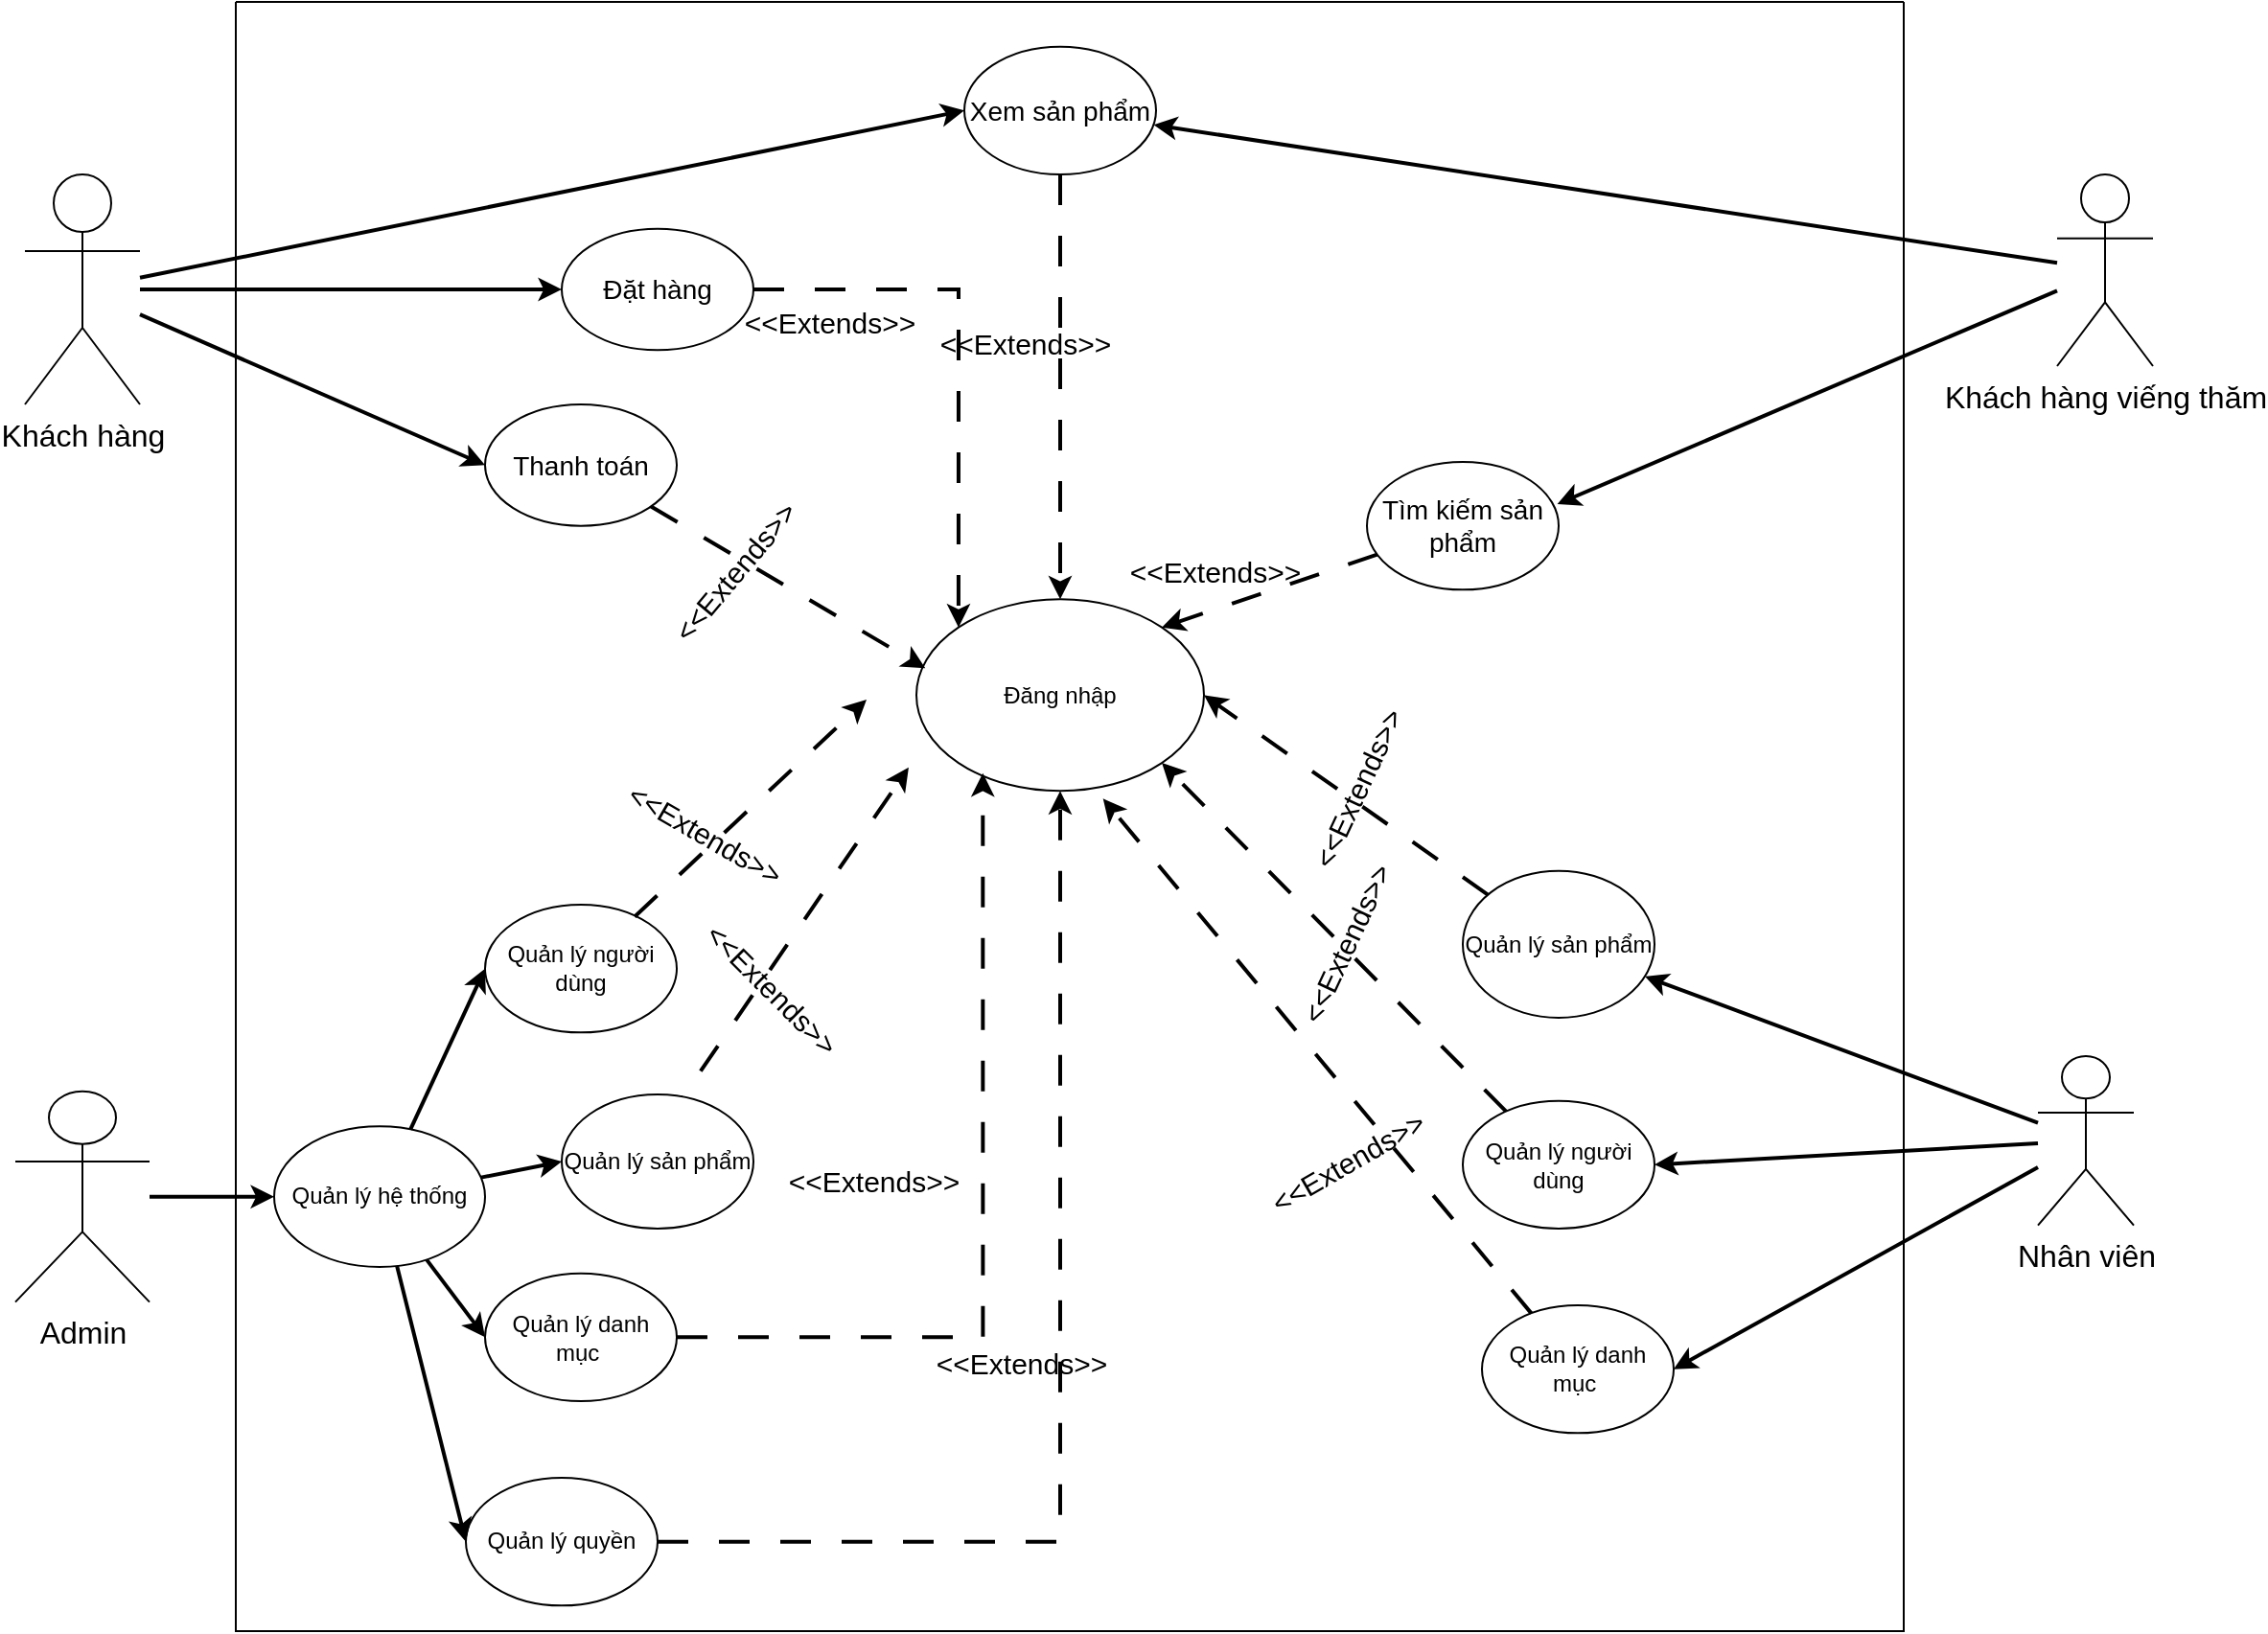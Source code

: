 <mxfile version="26.0.14" pages="2">
  <diagram name="Trang-1" id="SwO-m5Rw8wf9U1Pacy3l">
    <mxGraphModel dx="1750" dy="928" grid="1" gridSize="10" guides="1" tooltips="1" connect="1" arrows="1" fold="1" page="1" pageScale="1" pageWidth="1169" pageHeight="827" math="0" shadow="0">
      <root>
        <mxCell id="0" />
        <mxCell id="1" parent="0" />
        <mxCell id="01_1tB0qzMDV8nujFLj0-36" style="rounded=0;orthogonalLoop=1;jettySize=auto;html=1;entryX=0;entryY=0.5;entryDx=0;entryDy=0;strokeWidth=2;" edge="1" parent="1" source="01_1tB0qzMDV8nujFLj0-2" target="01_1tB0qzMDV8nujFLj0-32">
          <mxGeometry relative="1" as="geometry" />
        </mxCell>
        <mxCell id="01_1tB0qzMDV8nujFLj0-2" value="&lt;font style=&quot;font-size: 16px;&quot;&gt;Admin&lt;/font&gt;" style="shape=umlActor;verticalLabelPosition=bottom;verticalAlign=top;html=1;outlineConnect=0;" vertex="1" parent="1">
          <mxGeometry x="205" y="648.34" width="70" height="110" as="geometry" />
        </mxCell>
        <mxCell id="01_1tB0qzMDV8nujFLj0-23" style="rounded=0;orthogonalLoop=1;jettySize=auto;html=1;strokeWidth=2;" edge="1" parent="1" source="01_1tB0qzMDV8nujFLj0-15" target="01_1tB0qzMDV8nujFLj0-17">
          <mxGeometry relative="1" as="geometry" />
        </mxCell>
        <mxCell id="01_1tB0qzMDV8nujFLj0-34" style="rounded=0;orthogonalLoop=1;jettySize=auto;html=1;entryX=1;entryY=0.5;entryDx=0;entryDy=0;strokeWidth=2;" edge="1" parent="1" source="01_1tB0qzMDV8nujFLj0-15" target="01_1tB0qzMDV8nujFLj0-16">
          <mxGeometry relative="1" as="geometry" />
        </mxCell>
        <mxCell id="01_1tB0qzMDV8nujFLj0-35" style="rounded=0;orthogonalLoop=1;jettySize=auto;html=1;entryX=1;entryY=0.5;entryDx=0;entryDy=0;strokeWidth=2;" edge="1" parent="1" source="01_1tB0qzMDV8nujFLj0-15" target="01_1tB0qzMDV8nujFLj0-18">
          <mxGeometry relative="1" as="geometry" />
        </mxCell>
        <mxCell id="01_1tB0qzMDV8nujFLj0-15" value="&lt;font style=&quot;font-size: 16px;&quot;&gt;Nhân viên&lt;/font&gt;" style="shape=umlActor;verticalLabelPosition=bottom;verticalAlign=top;html=1;outlineConnect=0;" vertex="1" parent="1">
          <mxGeometry x="1260" y="630" width="50" height="88.34" as="geometry" />
        </mxCell>
        <mxCell id="01_1tB0qzMDV8nujFLj0-39" style="rounded=0;orthogonalLoop=1;jettySize=auto;html=1;entryX=0;entryY=0.5;entryDx=0;entryDy=0;strokeWidth=2;" edge="1" parent="1" source="01_1tB0qzMDV8nujFLj0-19" target="01_1tB0qzMDV8nujFLj0-38">
          <mxGeometry relative="1" as="geometry" />
        </mxCell>
        <mxCell id="01_1tB0qzMDV8nujFLj0-78" style="rounded=0;orthogonalLoop=1;jettySize=auto;html=1;entryX=0;entryY=0.5;entryDx=0;entryDy=0;strokeWidth=2;" edge="1" parent="1" source="01_1tB0qzMDV8nujFLj0-19" target="01_1tB0qzMDV8nujFLj0-77">
          <mxGeometry relative="1" as="geometry" />
        </mxCell>
        <mxCell id="01_1tB0qzMDV8nujFLj0-79" style="rounded=0;orthogonalLoop=1;jettySize=auto;html=1;entryX=0;entryY=0.5;entryDx=0;entryDy=0;strokeWidth=2;" edge="1" parent="1" source="01_1tB0qzMDV8nujFLj0-19" target="01_1tB0qzMDV8nujFLj0-28">
          <mxGeometry relative="1" as="geometry" />
        </mxCell>
        <mxCell id="01_1tB0qzMDV8nujFLj0-19" value="&lt;font style=&quot;font-size: 16px;&quot;&gt;Khách hàng&lt;/font&gt;" style="shape=umlActor;verticalLabelPosition=bottom;verticalAlign=top;html=1;outlineConnect=0;" vertex="1" parent="1">
          <mxGeometry x="210" y="170" width="60" height="120" as="geometry" />
        </mxCell>
        <mxCell id="01_1tB0qzMDV8nujFLj0-29" style="rounded=0;orthogonalLoop=1;jettySize=auto;html=1;strokeWidth=2;" edge="1" parent="1" source="01_1tB0qzMDV8nujFLj0-26" target="01_1tB0qzMDV8nujFLj0-28">
          <mxGeometry relative="1" as="geometry" />
        </mxCell>
        <mxCell id="01_1tB0qzMDV8nujFLj0-31" style="rounded=0;orthogonalLoop=1;jettySize=auto;html=1;entryX=0.993;entryY=0.33;entryDx=0;entryDy=0;strokeWidth=2;entryPerimeter=0;" edge="1" parent="1" source="01_1tB0qzMDV8nujFLj0-26" target="01_1tB0qzMDV8nujFLj0-30">
          <mxGeometry relative="1" as="geometry" />
        </mxCell>
        <mxCell id="01_1tB0qzMDV8nujFLj0-26" value="&lt;font style=&quot;font-size: 16px;&quot;&gt;Khách hàng viếng thăm&lt;/font&gt;" style="shape=umlActor;verticalLabelPosition=bottom;verticalAlign=top;html=1;outlineConnect=0;" vertex="1" parent="1">
          <mxGeometry x="1270" y="170" width="50" height="100" as="geometry" />
        </mxCell>
        <mxCell id="01_1tB0qzMDV8nujFLj0-45" value="&lt;font style=&quot;font-size: 15px;&quot;&gt;&amp;lt;&amp;lt;Extends&amp;gt;&amp;gt;&lt;/font&gt;" style="text;html=1;align=center;verticalAlign=middle;whiteSpace=wrap;rounded=0;rotation=30;" vertex="1" parent="1">
          <mxGeometry x="535" y="499.33" width="60" height="30" as="geometry" />
        </mxCell>
        <mxCell id="01_1tB0qzMDV8nujFLj0-51" value="" style="swimlane;startSize=0;" vertex="1" parent="1">
          <mxGeometry x="320" y="80" width="870" height="850" as="geometry" />
        </mxCell>
        <mxCell id="01_1tB0qzMDV8nujFLj0-5" value="Đăng nhập" style="ellipse;whiteSpace=wrap;html=1;" vertex="1" parent="01_1tB0qzMDV8nujFLj0-51">
          <mxGeometry x="355" y="311.67" width="150" height="100" as="geometry" />
        </mxCell>
        <mxCell id="01_1tB0qzMDV8nujFLj0-53" value="&lt;font style=&quot;font-size: 15px;&quot;&gt;&amp;lt;&amp;lt;Extends&amp;gt;&amp;gt;&lt;/font&gt;" style="text;html=1;align=center;verticalAlign=middle;whiteSpace=wrap;rounded=0;rotation=45;" vertex="1" parent="01_1tB0qzMDV8nujFLj0-51">
          <mxGeometry x="250" y="500" width="60" height="30" as="geometry" />
        </mxCell>
        <mxCell id="01_1tB0qzMDV8nujFLj0-52" style="rounded=0;orthogonalLoop=1;jettySize=auto;html=1;entryX=0;entryY=1;entryDx=0;entryDy=0;dashed=1;dashPattern=8 8;strokeWidth=2;exitX=1;exitY=0;exitDx=0;exitDy=0;" edge="1" parent="01_1tB0qzMDV8nujFLj0-51">
          <mxGeometry relative="1" as="geometry">
            <mxPoint x="224.355" y="584.251" as="sourcePoint" />
            <mxPoint x="350.967" y="399.355" as="targetPoint" />
          </mxGeometry>
        </mxCell>
        <mxCell id="01_1tB0qzMDV8nujFLj0-59" value="&lt;font style=&quot;font-size: 15px;&quot;&gt;&amp;lt;&amp;lt;Extends&amp;gt;&amp;gt;&lt;/font&gt;" style="text;html=1;align=center;verticalAlign=middle;whiteSpace=wrap;rounded=0;rotation=0;" vertex="1" parent="01_1tB0qzMDV8nujFLj0-51">
          <mxGeometry x="303" y="600" width="60" height="30" as="geometry" />
        </mxCell>
        <mxCell id="01_1tB0qzMDV8nujFLj0-66" style="edgeStyle=orthogonalEdgeStyle;rounded=0;orthogonalLoop=1;jettySize=auto;html=1;entryX=0.5;entryY=1;entryDx=0;entryDy=0;dashed=1;dashPattern=8 8;strokeWidth=2;" edge="1" parent="01_1tB0qzMDV8nujFLj0-51" source="01_1tB0qzMDV8nujFLj0-9" target="01_1tB0qzMDV8nujFLj0-5">
          <mxGeometry relative="1" as="geometry" />
        </mxCell>
        <mxCell id="01_1tB0qzMDV8nujFLj0-9" value="Quản lý quyền" style="ellipse;whiteSpace=wrap;html=1;" vertex="1" parent="01_1tB0qzMDV8nujFLj0-51">
          <mxGeometry x="120" y="770" width="100" height="66.67" as="geometry" />
        </mxCell>
        <mxCell id="01_1tB0qzMDV8nujFLj0-67" value="&lt;font style=&quot;font-size: 15px;&quot;&gt;&amp;lt;&amp;lt;Extends&amp;gt;&amp;gt;&lt;/font&gt;" style="text;html=1;align=center;verticalAlign=middle;whiteSpace=wrap;rounded=0;rotation=0;" vertex="1" parent="01_1tB0qzMDV8nujFLj0-51">
          <mxGeometry x="380" y="695" width="60" height="30" as="geometry" />
        </mxCell>
        <mxCell id="01_1tB0qzMDV8nujFLj0-69" value="&lt;font style=&quot;font-size: 15px;&quot;&gt;&amp;lt;&amp;lt;Extends&amp;gt;&amp;gt;&lt;/font&gt;" style="text;html=1;align=center;verticalAlign=middle;whiteSpace=wrap;rounded=0;rotation=-65;" vertex="1" parent="01_1tB0qzMDV8nujFLj0-51">
          <mxGeometry x="555" y="395" width="60" height="30" as="geometry" />
        </mxCell>
        <mxCell id="01_1tB0qzMDV8nujFLj0-75" value="&lt;font style=&quot;font-size: 15px;&quot;&gt;&amp;lt;&amp;lt;Extends&amp;gt;&amp;gt;&lt;/font&gt;" style="text;html=1;align=center;verticalAlign=middle;whiteSpace=wrap;rounded=0;rotation=-30;" vertex="1" parent="01_1tB0qzMDV8nujFLj0-51">
          <mxGeometry x="550" y="590" width="60" height="30" as="geometry" />
        </mxCell>
        <mxCell id="01_1tB0qzMDV8nujFLj0-32" value="Quản lý hệ thống" style="ellipse;whiteSpace=wrap;html=1;" vertex="1" parent="01_1tB0qzMDV8nujFLj0-51">
          <mxGeometry x="20" y="586.68" width="110" height="73.33" as="geometry" />
        </mxCell>
        <mxCell id="01_1tB0qzMDV8nujFLj0-43" style="rounded=0;orthogonalLoop=1;jettySize=auto;html=1;entryX=0;entryY=0.5;entryDx=0;entryDy=0;elbow=vertical;strokeWidth=2;" edge="1" parent="01_1tB0qzMDV8nujFLj0-51" source="01_1tB0qzMDV8nujFLj0-32" target="01_1tB0qzMDV8nujFLj0-9">
          <mxGeometry relative="1" as="geometry" />
        </mxCell>
        <mxCell id="01_1tB0qzMDV8nujFLj0-6" value="Quản lý người dùng&lt;span style=&quot;color: rgba(0, 0, 0, 0); font-family: monospace; font-size: 0px; text-align: start; text-wrap-mode: nowrap;&quot;&gt;%3CmxGraphModel%3E%3Croot%3E%3CmxCell%20id%3D%220%22%2F%3E%3CmxCell%20id%3D%221%22%20parent%3D%220%22%2F%3E%3CmxCell%20id%3D%222%22%20value%3D%22%C4%90%C4%83ng%20nh%E1%BA%ADp%22%20style%3D%22ellipse%3BwhiteSpace%3Dwrap%3Bhtml%3D1%3B%22%20vertex%3D%221%22%20parent%3D%221%22%3E%3CmxGeometry%20x%3D%22385%22%20y%3D%22331.66%22%20width%3D%22100%22%20height%3D%2266.67%22%20as%3D%22geometry%22%2F%3E%3C%2FmxCell%3E%3C%2Froot%3E%3C%2FmxGraphModel%3E&lt;/span&gt;&lt;span style=&quot;color: rgba(0, 0, 0, 0); font-family: monospace; font-size: 0px; text-align: start; text-wrap-mode: nowrap;&quot;&gt;%3CmxGraphModel%3E%3Croot%3E%3CmxCell%20id%3D%220%22%2F%3E%3CmxCell%20id%3D%221%22%20parent%3D%220%22%2F%3E%3CmxCell%20id%3D%222%22%20value%3D%22%C4%90%C4%83ng%20nh%E1%BA%ADp%22%20style%3D%22ellipse%3BwhiteSpace%3Dwrap%3Bhtml%3D1%3B%22%20vertex%3D%221%22%20parent%3D%221%22%3E%3CmxGeometry%20x%3D%22385%22%20y%3D%22331.66%22%20width%3D%22100%22%20height%3D%2266.67%22%20as%3D%22geometry%22%2F%3E%3C%2FmxCell%3E%3C%2Froot%3E%3C%2FmxGraphModel%3E&lt;/span&gt;" style="ellipse;whiteSpace=wrap;html=1;" vertex="1" parent="01_1tB0qzMDV8nujFLj0-51">
          <mxGeometry x="130" y="471.0" width="100" height="66.67" as="geometry" />
        </mxCell>
        <mxCell id="01_1tB0qzMDV8nujFLj0-40" style="rounded=0;orthogonalLoop=1;jettySize=auto;html=1;entryX=0;entryY=0.5;entryDx=0;entryDy=0;strokeWidth=2;" edge="1" parent="01_1tB0qzMDV8nujFLj0-51" source="01_1tB0qzMDV8nujFLj0-32" target="01_1tB0qzMDV8nujFLj0-6">
          <mxGeometry relative="1" as="geometry" />
        </mxCell>
        <mxCell id="01_1tB0qzMDV8nujFLj0-44" style="rounded=0;orthogonalLoop=1;jettySize=auto;html=1;entryX=0;entryY=0.5;entryDx=0;entryDy=0;dashed=1;dashPattern=8 8;strokeWidth=2;" edge="1" parent="01_1tB0qzMDV8nujFLj0-51">
          <mxGeometry relative="1" as="geometry">
            <mxPoint x="208.063" y="477.21" as="sourcePoint" />
            <mxPoint x="329" y="364" as="targetPoint" />
          </mxGeometry>
        </mxCell>
        <mxCell id="01_1tB0qzMDV8nujFLj0-7" value="Quản lý sản phẩm" style="ellipse;whiteSpace=wrap;html=1;" vertex="1" parent="01_1tB0qzMDV8nujFLj0-51">
          <mxGeometry x="170" y="570" width="100" height="70" as="geometry" />
        </mxCell>
        <mxCell id="01_1tB0qzMDV8nujFLj0-41" style="rounded=0;orthogonalLoop=1;jettySize=auto;html=1;entryX=0;entryY=0.5;entryDx=0;entryDy=0;strokeWidth=2;" edge="1" parent="01_1tB0qzMDV8nujFLj0-51" source="01_1tB0qzMDV8nujFLj0-32" target="01_1tB0qzMDV8nujFLj0-7">
          <mxGeometry relative="1" as="geometry" />
        </mxCell>
        <mxCell id="01_1tB0qzMDV8nujFLj0-8" value="Quản lý danh mục&amp;nbsp;" style="ellipse;whiteSpace=wrap;html=1;" vertex="1" parent="01_1tB0qzMDV8nujFLj0-51">
          <mxGeometry x="130" y="663.33" width="100" height="66.67" as="geometry" />
        </mxCell>
        <mxCell id="01_1tB0qzMDV8nujFLj0-42" style="rounded=0;orthogonalLoop=1;jettySize=auto;html=1;entryX=0;entryY=0.5;entryDx=0;entryDy=0;strokeWidth=2;" edge="1" parent="01_1tB0qzMDV8nujFLj0-51" source="01_1tB0qzMDV8nujFLj0-32" target="01_1tB0qzMDV8nujFLj0-8">
          <mxGeometry relative="1" as="geometry" />
        </mxCell>
        <mxCell id="01_1tB0qzMDV8nujFLj0-58" style="edgeStyle=orthogonalEdgeStyle;rounded=0;orthogonalLoop=1;jettySize=auto;html=1;entryX=0.231;entryY=0.907;entryDx=0;entryDy=0;entryPerimeter=0;dashed=1;dashPattern=8 8;strokeWidth=2;" edge="1" parent="01_1tB0qzMDV8nujFLj0-51" source="01_1tB0qzMDV8nujFLj0-8" target="01_1tB0qzMDV8nujFLj0-5">
          <mxGeometry relative="1" as="geometry" />
        </mxCell>
        <mxCell id="01_1tB0qzMDV8nujFLj0-86" style="edgeStyle=orthogonalEdgeStyle;rounded=0;orthogonalLoop=1;jettySize=auto;html=1;entryX=0;entryY=0;entryDx=0;entryDy=0;dashed=1;dashPattern=8 8;strokeWidth=2;" edge="1" parent="01_1tB0qzMDV8nujFLj0-51" source="01_1tB0qzMDV8nujFLj0-38" target="01_1tB0qzMDV8nujFLj0-5">
          <mxGeometry relative="1" as="geometry" />
        </mxCell>
        <mxCell id="01_1tB0qzMDV8nujFLj0-38" value="&lt;font style=&quot;font-size: 14px;&quot;&gt;Đặt hàng&lt;/font&gt;" style="ellipse;whiteSpace=wrap;html=1;" vertex="1" parent="01_1tB0qzMDV8nujFLj0-51">
          <mxGeometry x="170" y="118.33" width="100" height="63.33" as="geometry" />
        </mxCell>
        <mxCell id="01_1tB0qzMDV8nujFLj0-84" style="rounded=0;orthogonalLoop=1;jettySize=auto;html=1;entryX=1;entryY=0;entryDx=0;entryDy=0;dashed=1;dashPattern=8 8;strokeWidth=2;" edge="1" parent="01_1tB0qzMDV8nujFLj0-51" source="01_1tB0qzMDV8nujFLj0-30" target="01_1tB0qzMDV8nujFLj0-5">
          <mxGeometry relative="1" as="geometry" />
        </mxCell>
        <mxCell id="01_1tB0qzMDV8nujFLj0-30" value="&lt;font style=&quot;font-size: 14px;&quot;&gt;Tìm kiếm sản phẩm&lt;/font&gt;" style="ellipse;whiteSpace=wrap;html=1;" vertex="1" parent="01_1tB0qzMDV8nujFLj0-51">
          <mxGeometry x="590" y="240.0" width="100" height="66.67" as="geometry" />
        </mxCell>
        <mxCell id="01_1tB0qzMDV8nujFLj0-81" style="rounded=0;orthogonalLoop=1;jettySize=auto;html=1;entryX=0.5;entryY=0;entryDx=0;entryDy=0;dashed=1;dashPattern=8 8;strokeWidth=2;" edge="1" parent="01_1tB0qzMDV8nujFLj0-51" source="01_1tB0qzMDV8nujFLj0-28" target="01_1tB0qzMDV8nujFLj0-5">
          <mxGeometry relative="1" as="geometry" />
        </mxCell>
        <mxCell id="01_1tB0qzMDV8nujFLj0-28" value="&lt;font style=&quot;font-size: 14px;&quot;&gt;Xem sản phẩm&lt;/font&gt;" style="ellipse;whiteSpace=wrap;html=1;" vertex="1" parent="01_1tB0qzMDV8nujFLj0-51">
          <mxGeometry x="380" y="23.33" width="100" height="66.67" as="geometry" />
        </mxCell>
        <mxCell id="01_1tB0qzMDV8nujFLj0-77" value="&lt;font style=&quot;font-size: 14px;&quot;&gt;Thanh toán&lt;/font&gt;" style="ellipse;whiteSpace=wrap;html=1;" vertex="1" parent="01_1tB0qzMDV8nujFLj0-51">
          <mxGeometry x="130" y="210" width="100" height="63.33" as="geometry" />
        </mxCell>
        <mxCell id="01_1tB0qzMDV8nujFLj0-82" value="&lt;font style=&quot;font-size: 15px;&quot;&gt;&amp;lt;&amp;lt;Extends&amp;gt;&amp;gt;&lt;/font&gt;" style="text;html=1;align=center;verticalAlign=middle;whiteSpace=wrap;rounded=0;rotation=0;" vertex="1" parent="01_1tB0qzMDV8nujFLj0-51">
          <mxGeometry x="382" y="163" width="60" height="30" as="geometry" />
        </mxCell>
        <mxCell id="01_1tB0qzMDV8nujFLj0-85" value="&lt;font style=&quot;font-size: 15px;&quot;&gt;&amp;lt;&amp;lt;Extends&amp;gt;&amp;gt;&lt;/font&gt;" style="text;html=1;align=center;verticalAlign=middle;whiteSpace=wrap;rounded=0;rotation=0;" vertex="1" parent="01_1tB0qzMDV8nujFLj0-51">
          <mxGeometry x="481" y="281.67" width="60" height="30" as="geometry" />
        </mxCell>
        <mxCell id="01_1tB0qzMDV8nujFLj0-87" value="&lt;font style=&quot;font-size: 15px;&quot;&gt;&amp;lt;&amp;lt;Extends&amp;gt;&amp;gt;&lt;/font&gt;" style="text;html=1;align=center;verticalAlign=middle;whiteSpace=wrap;rounded=0;rotation=0;" vertex="1" parent="01_1tB0qzMDV8nujFLj0-51">
          <mxGeometry x="280" y="151.66" width="60" height="30" as="geometry" />
        </mxCell>
        <mxCell id="01_1tB0qzMDV8nujFLj0-88" style="rounded=0;orthogonalLoop=1;jettySize=auto;html=1;entryX=0.031;entryY=0.36;entryDx=0;entryDy=0;entryPerimeter=0;dashed=1;dashPattern=8 8;strokeWidth=2;" edge="1" parent="01_1tB0qzMDV8nujFLj0-51" source="01_1tB0qzMDV8nujFLj0-77" target="01_1tB0qzMDV8nujFLj0-5">
          <mxGeometry relative="1" as="geometry" />
        </mxCell>
        <mxCell id="01_1tB0qzMDV8nujFLj0-90" value="&lt;font style=&quot;font-size: 15px;&quot;&gt;&amp;lt;&amp;lt;Extends&amp;gt;&amp;gt;&lt;/font&gt;" style="text;html=1;align=center;verticalAlign=middle;whiteSpace=wrap;rounded=0;rotation=-50;" vertex="1" parent="01_1tB0qzMDV8nujFLj0-51">
          <mxGeometry x="230" y="281.67" width="60" height="30" as="geometry" />
        </mxCell>
        <mxCell id="01_1tB0qzMDV8nujFLj0-17" value="Quản lý sản phẩm" style="ellipse;whiteSpace=wrap;html=1;" vertex="1" parent="01_1tB0qzMDV8nujFLj0-51">
          <mxGeometry x="640" y="453.33" width="100" height="76.67" as="geometry" />
        </mxCell>
        <mxCell id="01_1tB0qzMDV8nujFLj0-68" style="rounded=0;orthogonalLoop=1;jettySize=auto;html=1;entryX=1;entryY=0.5;entryDx=0;entryDy=0;strokeWidth=2;dashed=1;dashPattern=8 8;" edge="1" parent="01_1tB0qzMDV8nujFLj0-51" source="01_1tB0qzMDV8nujFLj0-17" target="01_1tB0qzMDV8nujFLj0-5">
          <mxGeometry relative="1" as="geometry" />
        </mxCell>
        <mxCell id="01_1tB0qzMDV8nujFLj0-16" value="Quản lý người dùng&lt;span style=&quot;color: rgba(0, 0, 0, 0); font-family: monospace; font-size: 0px; text-align: start; text-wrap-mode: nowrap;&quot;&gt;%3CmxGraphModel%3E%3Croot%3E%3CmxCell%20id%3D%220%22%2F%3E%3CmxCell%20id%3D%221%22%20parent%3D%220%22%2F%3E%3CmxCell%20id%3D%222%22%20value%3D%22%C4%90%C4%83ng%20nh%E1%BA%ADp%22%20style%3D%22ellipse%3BwhiteSpace%3Dwrap%3Bhtml%3D1%3B%22%20vertex%3D%221%22%20parent%3D%221%22%3E%3CmxGeometry%20x%3D%22385%22%20y%3D%22331.66%22%20width%3D%22100%22%20height%3D%2266.67%22%20as%3D%22geometry%22%2F%3E%3C%2FmxCell%3E%3C%2Froot%3E%3C%2FmxGraphModel%3E&lt;/span&gt;&lt;span style=&quot;color: rgba(0, 0, 0, 0); font-family: monospace; font-size: 0px; text-align: start; text-wrap-mode: nowrap;&quot;&gt;%3CmxGraphModel%3E%3Croot%3E%3CmxCell%20id%3D%220%22%2F%3E%3CmxCell%20id%3D%221%22%20parent%3D%220%22%2F%3E%3CmxCell%20id%3D%222%22%20value%3D%22%C4%90%C4%83ng%20nh%E1%BA%ADp%22%20style%3D%22ellipse%3BwhiteSpace%3Dwrap%3Bhtml%3D1%3B%22%20vertex%3D%221%22%20parent%3D%221%22%3E%3CmxGeometry%20x%3D%22385%22%20y%3D%22331.66%22%20width%3D%22100%22%20height%3D%2266.67%22%20as%3D%22geometry%22%2F%3E%3C%2FmxCell%3E%3C%2Froot%3E%3C%2FmxGraphModel%3E&lt;/span&gt;" style="ellipse;whiteSpace=wrap;html=1;" vertex="1" parent="01_1tB0qzMDV8nujFLj0-51">
          <mxGeometry x="640" y="573.33" width="100" height="66.67" as="geometry" />
        </mxCell>
        <mxCell id="01_1tB0qzMDV8nujFLj0-72" style="rounded=0;orthogonalLoop=1;jettySize=auto;html=1;entryX=1;entryY=1;entryDx=0;entryDy=0;dashed=1;dashPattern=8 8;strokeWidth=2;" edge="1" parent="01_1tB0qzMDV8nujFLj0-51" source="01_1tB0qzMDV8nujFLj0-16" target="01_1tB0qzMDV8nujFLj0-5">
          <mxGeometry relative="1" as="geometry" />
        </mxCell>
        <mxCell id="01_1tB0qzMDV8nujFLj0-18" value="Quản lý danh mục&amp;nbsp;" style="ellipse;whiteSpace=wrap;html=1;" vertex="1" parent="01_1tB0qzMDV8nujFLj0-51">
          <mxGeometry x="650" y="680" width="100" height="66.67" as="geometry" />
        </mxCell>
        <mxCell id="01_1tB0qzMDV8nujFLj0-74" style="rounded=0;orthogonalLoop=1;jettySize=auto;html=1;entryX=0.649;entryY=1.04;entryDx=0;entryDy=0;entryPerimeter=0;dashed=1;dashPattern=8 8;strokeWidth=2;" edge="1" parent="01_1tB0qzMDV8nujFLj0-51" source="01_1tB0qzMDV8nujFLj0-18" target="01_1tB0qzMDV8nujFLj0-5">
          <mxGeometry relative="1" as="geometry" />
        </mxCell>
        <mxCell id="01_1tB0qzMDV8nujFLj0-73" value="&lt;font style=&quot;font-size: 15px;&quot;&gt;&amp;lt;&amp;lt;Extends&amp;gt;&amp;gt;&lt;/font&gt;" style="text;html=1;align=center;verticalAlign=middle;whiteSpace=wrap;rounded=0;rotation=-65;" vertex="1" parent="1">
          <mxGeometry x="869" y="556" width="60" height="30" as="geometry" />
        </mxCell>
      </root>
    </mxGraphModel>
  </diagram>
  <diagram id="wgFoUvSS3hWP_ZwZIbHJ" name="Trang-2">
    <mxGraphModel dx="2003" dy="788" grid="1" gridSize="10" guides="1" tooltips="1" connect="1" arrows="1" fold="1" page="1" pageScale="1" pageWidth="1654" pageHeight="1169" math="0" shadow="0">
      <root>
        <mxCell id="0" />
        <mxCell id="1" parent="0" />
        <mxCell id="VwL-h07WiOJzZdnzvyPo-7" value="Biểu đồ hoạt động xóa sản phẩm" style="swimlane;childLayout=stackLayout;resizeParent=1;resizeParentMax=0;startSize=20;html=1;" vertex="1" parent="1">
          <mxGeometry x="480" y="240" width="560" height="800" as="geometry" />
        </mxCell>
        <mxCell id="VwL-h07WiOJzZdnzvyPo-8" value="Admin, nhân viên" style="swimlane;startSize=20;html=1;" vertex="1" parent="VwL-h07WiOJzZdnzvyPo-7">
          <mxGeometry y="20" width="220" height="780" as="geometry" />
        </mxCell>
        <mxCell id="VwL-h07WiOJzZdnzvyPo-15" style="edgeStyle=orthogonalEdgeStyle;rounded=0;orthogonalLoop=1;jettySize=auto;html=1;entryX=0.5;entryY=0;entryDx=0;entryDy=0;strokeColor=#FF0000;" edge="1" parent="VwL-h07WiOJzZdnzvyPo-8" source="VwL-h07WiOJzZdnzvyPo-11" target="VwL-h07WiOJzZdnzvyPo-13">
          <mxGeometry relative="1" as="geometry" />
        </mxCell>
        <mxCell id="VwL-h07WiOJzZdnzvyPo-11" value="" style="ellipse;whiteSpace=wrap;html=1;aspect=fixed;fillColor=light-dark(#000000,#EDEDED);strokeColor=#000000;" vertex="1" parent="VwL-h07WiOJzZdnzvyPo-8">
          <mxGeometry x="75" y="30" width="30" height="30" as="geometry" />
        </mxCell>
        <mxCell id="VwL-h07WiOJzZdnzvyPo-13" value="Mở trang quản lý sản phẩm" style="rounded=1;whiteSpace=wrap;html=1;arcSize=40;fontColor=#000000;fillColor=#ffffc0;strokeColor=#ff0000;" vertex="1" parent="VwL-h07WiOJzZdnzvyPo-8">
          <mxGeometry x="40" y="100" width="100" height="40" as="geometry" />
        </mxCell>
        <mxCell id="VwL-h07WiOJzZdnzvyPo-48" style="edgeStyle=orthogonalEdgeStyle;rounded=0;orthogonalLoop=1;jettySize=auto;html=1;entryX=0.5;entryY=0;entryDx=0;entryDy=0;strokeColor=#FF0000;" edge="1" parent="VwL-h07WiOJzZdnzvyPo-8" source="VwL-h07WiOJzZdnzvyPo-20" target="VwL-h07WiOJzZdnzvyPo-47">
          <mxGeometry relative="1" as="geometry" />
        </mxCell>
        <mxCell id="VwL-h07WiOJzZdnzvyPo-20" value="Tìm sản phẩm cần xóa" style="rounded=1;whiteSpace=wrap;html=1;arcSize=40;fontColor=#000000;fillColor=#ffffc0;strokeColor=#ff0000;" vertex="1" parent="VwL-h07WiOJzZdnzvyPo-8">
          <mxGeometry x="40" y="160" width="100" height="40" as="geometry" />
        </mxCell>
        <mxCell id="VwL-h07WiOJzZdnzvyPo-26" value="Nhấn xác nhận xóa" style="rounded=1;whiteSpace=wrap;html=1;arcSize=40;fontColor=#000000;fillColor=#ffffc0;strokeColor=#ff0000;" vertex="1" parent="VwL-h07WiOJzZdnzvyPo-8">
          <mxGeometry x="30" y="360" width="100" height="40" as="geometry" />
        </mxCell>
        <mxCell id="VwL-h07WiOJzZdnzvyPo-47" value="Chọn sản phẩm" style="rounded=1;whiteSpace=wrap;html=1;arcSize=40;fontColor=#000000;fillColor=#ffffc0;strokeColor=#ff0000;" vertex="1" parent="VwL-h07WiOJzZdnzvyPo-8">
          <mxGeometry x="40" y="230" width="100" height="40" as="geometry" />
        </mxCell>
        <mxCell id="VwL-h07WiOJzZdnzvyPo-19" style="edgeStyle=orthogonalEdgeStyle;rounded=0;orthogonalLoop=1;jettySize=auto;html=1;entryX=0;entryY=0.5;entryDx=0;entryDy=0;strokeColor=#FF0000;strokeWidth=1;" edge="1" parent="VwL-h07WiOJzZdnzvyPo-7" source="VwL-h07WiOJzZdnzvyPo-13" target="VwL-h07WiOJzZdnzvyPo-18">
          <mxGeometry relative="1" as="geometry" />
        </mxCell>
        <mxCell id="VwL-h07WiOJzZdnzvyPo-21" style="edgeStyle=orthogonalEdgeStyle;rounded=0;orthogonalLoop=1;jettySize=auto;html=1;strokeColor=#FF0000;" edge="1" parent="VwL-h07WiOJzZdnzvyPo-7" source="VwL-h07WiOJzZdnzvyPo-18" target="VwL-h07WiOJzZdnzvyPo-20">
          <mxGeometry relative="1" as="geometry">
            <Array as="points">
              <mxPoint x="407" y="190" />
              <mxPoint x="90" y="190" />
            </Array>
          </mxGeometry>
        </mxCell>
        <mxCell id="VwL-h07WiOJzZdnzvyPo-9" value="Hệ thống" style="swimlane;startSize=20;html=1;" vertex="1" parent="VwL-h07WiOJzZdnzvyPo-7">
          <mxGeometry x="220" y="20" width="340" height="780" as="geometry" />
        </mxCell>
        <mxCell id="VwL-h07WiOJzZdnzvyPo-18" value="Hiển thị trang quản lý sản phẩm" style="rounded=1;whiteSpace=wrap;html=1;arcSize=40;fontColor=#000000;fillColor=#ffffc0;strokeColor=#ff0000;strokeWidth=1;" vertex="1" parent="VwL-h07WiOJzZdnzvyPo-9">
          <mxGeometry x="130" y="100" width="134" height="40" as="geometry" />
        </mxCell>
        <mxCell id="VwL-h07WiOJzZdnzvyPo-22" value="Hiển thị xác nhận xóa" style="rounded=1;whiteSpace=wrap;html=1;arcSize=40;fontColor=#000000;fillColor=#ffffc0;strokeColor=#ff0000;" vertex="1" parent="VwL-h07WiOJzZdnzvyPo-9">
          <mxGeometry x="128" y="250" width="152" height="60" as="geometry" />
        </mxCell>
        <mxCell id="VwL-h07WiOJzZdnzvyPo-38" style="edgeStyle=orthogonalEdgeStyle;rounded=0;orthogonalLoop=1;jettySize=auto;html=1;entryX=1;entryY=0.5;entryDx=0;entryDy=0;strokeColor=#FF0000;" edge="1" parent="VwL-h07WiOJzZdnzvyPo-9" source="VwL-h07WiOJzZdnzvyPo-31" target="VwL-h07WiOJzZdnzvyPo-37">
          <mxGeometry relative="1" as="geometry" />
        </mxCell>
        <mxCell id="VwL-h07WiOJzZdnzvyPo-31" value="" style="rhombus;whiteSpace=wrap;html=1;fontColor=#000000;fillColor=#ffffc0;strokeColor=#ff0000;" vertex="1" parent="VwL-h07WiOJzZdnzvyPo-9">
          <mxGeometry x="207" y="410" width="80" height="40" as="geometry" />
        </mxCell>
        <mxCell id="VwL-h07WiOJzZdnzvyPo-42" style="edgeStyle=orthogonalEdgeStyle;rounded=0;orthogonalLoop=1;jettySize=auto;html=1;entryX=0.5;entryY=0;entryDx=0;entryDy=0;strokeColor=#FF0000;" edge="1" parent="VwL-h07WiOJzZdnzvyPo-9" source="VwL-h07WiOJzZdnzvyPo-34" target="VwL-h07WiOJzZdnzvyPo-41">
          <mxGeometry relative="1" as="geometry" />
        </mxCell>
        <mxCell id="VwL-h07WiOJzZdnzvyPo-34" value="Xóa thành công" style="rounded=1;whiteSpace=wrap;html=1;arcSize=40;fontColor=#000000;fillColor=#ffffc0;strokeColor=#ff0000;" vertex="1" parent="VwL-h07WiOJzZdnzvyPo-9">
          <mxGeometry x="187" y="540" width="120" height="40" as="geometry" />
        </mxCell>
        <mxCell id="VwL-h07WiOJzZdnzvyPo-33" value="Xóa thành công" style="edgeStyle=orthogonalEdgeStyle;html=1;align=left;verticalAlign=top;endArrow=open;endSize=8;strokeColor=#ff0000;rounded=0;entryX=0.5;entryY=0;entryDx=0;entryDy=0;" edge="1" source="VwL-h07WiOJzZdnzvyPo-31" parent="VwL-h07WiOJzZdnzvyPo-9" target="VwL-h07WiOJzZdnzvyPo-34">
          <mxGeometry x="-0.34" y="10" relative="1" as="geometry">
            <mxPoint x="200" y="460" as="targetPoint" />
            <mxPoint as="offset" />
          </mxGeometry>
        </mxCell>
        <mxCell id="VwL-h07WiOJzZdnzvyPo-37" value="Báo lỗi &quot;xóa không thành công&quot;" style="rounded=1;whiteSpace=wrap;html=1;arcSize=40;fontColor=#000000;fillColor=#ffffc0;strokeColor=#ff0000;" vertex="1" parent="VwL-h07WiOJzZdnzvyPo-9">
          <mxGeometry x="20" y="410" width="120" height="40" as="geometry" />
        </mxCell>
        <mxCell id="VwL-h07WiOJzZdnzvyPo-39" value="&lt;span style=&quot;font-size: 11px;&quot;&gt;Xóa không thành công&lt;/span&gt;" style="text;html=1;align=center;verticalAlign=middle;resizable=0;points=[];autosize=1;strokeColor=none;fillColor=none;" vertex="1" parent="VwL-h07WiOJzZdnzvyPo-9">
          <mxGeometry x="120" y="440" width="130" height="30" as="geometry" />
        </mxCell>
        <mxCell id="VwL-h07WiOJzZdnzvyPo-45" style="edgeStyle=orthogonalEdgeStyle;rounded=0;orthogonalLoop=1;jettySize=auto;html=1;entryX=0.5;entryY=0;entryDx=0;entryDy=0;strokeColor=#FF0000;" edge="1" parent="VwL-h07WiOJzZdnzvyPo-9" source="VwL-h07WiOJzZdnzvyPo-41" target="VwL-h07WiOJzZdnzvyPo-44">
          <mxGeometry relative="1" as="geometry" />
        </mxCell>
        <mxCell id="VwL-h07WiOJzZdnzvyPo-41" value="Hiển thị thông báo xóa thành công" style="rounded=1;whiteSpace=wrap;html=1;arcSize=40;fontColor=#000000;fillColor=#ffffc0;strokeColor=#ff0000;" vertex="1" parent="VwL-h07WiOJzZdnzvyPo-9">
          <mxGeometry x="170" y="620" width="154" height="60" as="geometry" />
        </mxCell>
        <mxCell id="VwL-h07WiOJzZdnzvyPo-44" value="" style="ellipse;html=1;shape=endState;fillColor=#000000;strokeColor=#ff0000;" vertex="1" parent="VwL-h07WiOJzZdnzvyPo-9">
          <mxGeometry x="231" y="720" width="32" height="32" as="geometry" />
        </mxCell>
        <mxCell id="VwL-h07WiOJzZdnzvyPo-51" style="edgeStyle=orthogonalEdgeStyle;rounded=0;orthogonalLoop=1;jettySize=auto;html=1;entryX=0.5;entryY=0;entryDx=0;entryDy=0;strokeColor=#FF0000;" edge="1" parent="VwL-h07WiOJzZdnzvyPo-7" source="VwL-h07WiOJzZdnzvyPo-47" target="VwL-h07WiOJzZdnzvyPo-22">
          <mxGeometry relative="1" as="geometry" />
        </mxCell>
        <mxCell id="VwL-h07WiOJzZdnzvyPo-53" style="edgeStyle=orthogonalEdgeStyle;rounded=0;orthogonalLoop=1;jettySize=auto;html=1;entryX=0.5;entryY=0;entryDx=0;entryDy=0;strokeColor=#FF0000;" edge="1" parent="VwL-h07WiOJzZdnzvyPo-7" source="VwL-h07WiOJzZdnzvyPo-22" target="VwL-h07WiOJzZdnzvyPo-26">
          <mxGeometry relative="1" as="geometry">
            <mxPoint x="140" y="370" as="targetPoint" />
          </mxGeometry>
        </mxCell>
        <mxCell id="VwL-h07WiOJzZdnzvyPo-54" style="edgeStyle=orthogonalEdgeStyle;rounded=0;orthogonalLoop=1;jettySize=auto;html=1;entryX=0.5;entryY=0;entryDx=0;entryDy=0;strokeColor=#FF0000;" edge="1" parent="VwL-h07WiOJzZdnzvyPo-7" source="VwL-h07WiOJzZdnzvyPo-26" target="VwL-h07WiOJzZdnzvyPo-31">
          <mxGeometry relative="1" as="geometry">
            <mxPoint x="390" y="400" as="targetPoint" />
          </mxGeometry>
        </mxCell>
      </root>
    </mxGraphModel>
  </diagram>
</mxfile>
